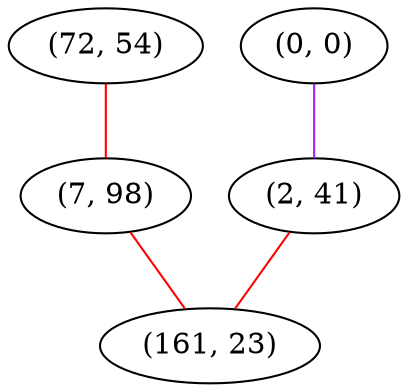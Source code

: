 graph "" {
"(72, 54)";
"(0, 0)";
"(7, 98)";
"(2, 41)";
"(161, 23)";
"(72, 54)" -- "(7, 98)"  [color=red, key=0, weight=1];
"(0, 0)" -- "(2, 41)"  [color=purple, key=0, weight=4];
"(7, 98)" -- "(161, 23)"  [color=red, key=0, weight=1];
"(2, 41)" -- "(161, 23)"  [color=red, key=0, weight=1];
}
